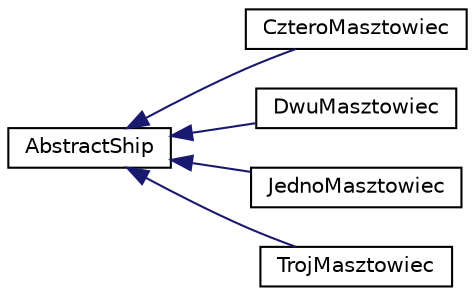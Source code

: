 digraph G
{
  edge [fontname="Helvetica",fontsize="10",labelfontname="Helvetica",labelfontsize="10"];
  node [fontname="Helvetica",fontsize="10",shape=record];
  rankdir="LR";
  Node1 [label="AbstractShip",height=0.2,width=0.4,color="black", fillcolor="white", style="filled",URL="$class_abstract_ship.html"];
  Node1 -> Node2 [dir="back",color="midnightblue",fontsize="10",style="solid",fontname="Helvetica"];
  Node2 [label="CzteroMasztowiec",height=0.2,width=0.4,color="black", fillcolor="white", style="filled",URL="$class_cztero_masztowiec.html"];
  Node1 -> Node3 [dir="back",color="midnightblue",fontsize="10",style="solid",fontname="Helvetica"];
  Node3 [label="DwuMasztowiec",height=0.2,width=0.4,color="black", fillcolor="white", style="filled",URL="$class_dwu_masztowiec.html"];
  Node1 -> Node4 [dir="back",color="midnightblue",fontsize="10",style="solid",fontname="Helvetica"];
  Node4 [label="JednoMasztowiec",height=0.2,width=0.4,color="black", fillcolor="white", style="filled",URL="$class_jedno_masztowiec.html"];
  Node1 -> Node5 [dir="back",color="midnightblue",fontsize="10",style="solid",fontname="Helvetica"];
  Node5 [label="TrojMasztowiec",height=0.2,width=0.4,color="black", fillcolor="white", style="filled",URL="$class_troj_masztowiec.html"];
}
